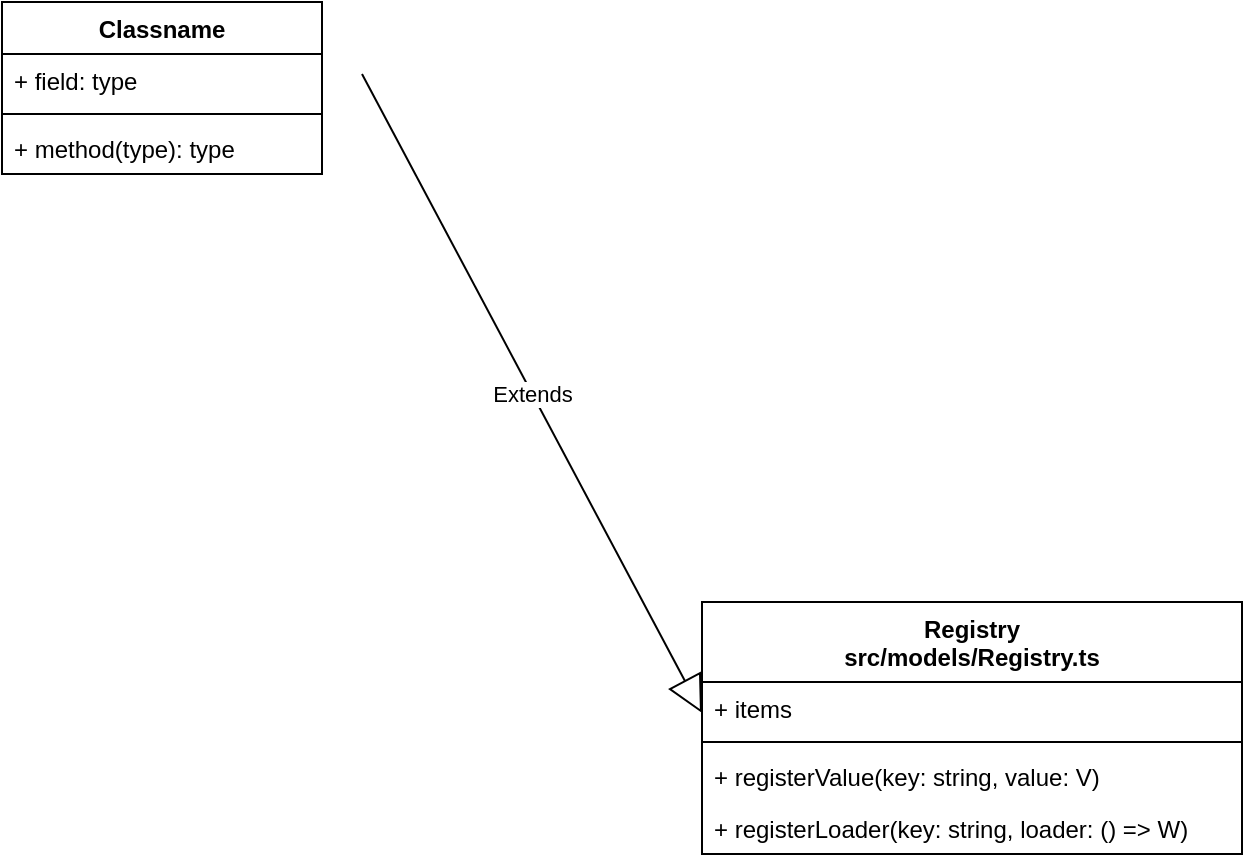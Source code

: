 <mxfile version="16.4.2" type="github">
  <diagram id="PTJ9c7ZdVEwkmotdVGtT" name="Page-1">
    <mxGraphModel dx="1426" dy="794" grid="1" gridSize="10" guides="1" tooltips="1" connect="1" arrows="1" fold="1" page="1" pageScale="1" pageWidth="3300" pageHeight="4681" math="0" shadow="0">
      <root>
        <mxCell id="0" />
        <mxCell id="1" parent="0" />
        <mxCell id="rIG7xJCUm3hWrijcsFpA-4" value="Registry&#xa;src/models/Registry.ts" style="swimlane;fontStyle=1;align=center;verticalAlign=top;childLayout=stackLayout;horizontal=1;startSize=40;horizontalStack=0;resizeParent=1;resizeParentMax=0;resizeLast=0;collapsible=1;marginBottom=0;" vertex="1" parent="1">
          <mxGeometry x="1470" y="340" width="270" height="126" as="geometry">
            <mxRectangle x="1070" y="330" width="80" height="26" as="alternateBounds" />
          </mxGeometry>
        </mxCell>
        <mxCell id="rIG7xJCUm3hWrijcsFpA-5" value="+ items" style="text;strokeColor=none;fillColor=none;align=left;verticalAlign=top;spacingLeft=4;spacingRight=4;overflow=hidden;rotatable=0;points=[[0,0.5],[1,0.5]];portConstraint=eastwest;" vertex="1" parent="rIG7xJCUm3hWrijcsFpA-4">
          <mxGeometry y="40" width="270" height="26" as="geometry" />
        </mxCell>
        <mxCell id="rIG7xJCUm3hWrijcsFpA-6" value="" style="line;strokeWidth=1;fillColor=none;align=left;verticalAlign=middle;spacingTop=-1;spacingLeft=3;spacingRight=3;rotatable=0;labelPosition=right;points=[];portConstraint=eastwest;" vertex="1" parent="rIG7xJCUm3hWrijcsFpA-4">
          <mxGeometry y="66" width="270" height="8" as="geometry" />
        </mxCell>
        <mxCell id="rIG7xJCUm3hWrijcsFpA-7" value="+ registerValue(key: string, value: V)" style="text;strokeColor=none;fillColor=none;align=left;verticalAlign=top;spacingLeft=4;spacingRight=4;overflow=hidden;rotatable=0;points=[[0,0.5],[1,0.5]];portConstraint=eastwest;" vertex="1" parent="rIG7xJCUm3hWrijcsFpA-4">
          <mxGeometry y="74" width="270" height="26" as="geometry" />
        </mxCell>
        <mxCell id="rIG7xJCUm3hWrijcsFpA-12" value="+ registerLoader(key: string, loader: () =&gt; W)" style="text;strokeColor=none;fillColor=none;align=left;verticalAlign=top;spacingLeft=4;spacingRight=4;overflow=hidden;rotatable=0;points=[[0,0.5],[1,0.5]];portConstraint=eastwest;" vertex="1" parent="rIG7xJCUm3hWrijcsFpA-4">
          <mxGeometry y="100" width="270" height="26" as="geometry" />
        </mxCell>
        <mxCell id="rIG7xJCUm3hWrijcsFpA-13" value="Extends" style="endArrow=block;endSize=16;endFill=0;html=1;rounded=0;exitX=1;exitY=0.5;exitDx=0;exitDy=0;" edge="1" parent="1">
          <mxGeometry width="160" relative="1" as="geometry">
            <mxPoint x="1300" y="76" as="sourcePoint" />
            <mxPoint x="1470" y="395.5" as="targetPoint" />
          </mxGeometry>
        </mxCell>
        <mxCell id="rIG7xJCUm3hWrijcsFpA-31" value="Classname" style="swimlane;fontStyle=1;align=center;verticalAlign=top;childLayout=stackLayout;horizontal=1;startSize=26;horizontalStack=0;resizeParent=1;resizeParentMax=0;resizeLast=0;collapsible=1;marginBottom=0;" vertex="1" parent="1">
          <mxGeometry x="1120" y="40" width="160" height="86" as="geometry" />
        </mxCell>
        <mxCell id="rIG7xJCUm3hWrijcsFpA-32" value="+ field: type" style="text;strokeColor=none;fillColor=none;align=left;verticalAlign=top;spacingLeft=4;spacingRight=4;overflow=hidden;rotatable=0;points=[[0,0.5],[1,0.5]];portConstraint=eastwest;" vertex="1" parent="rIG7xJCUm3hWrijcsFpA-31">
          <mxGeometry y="26" width="160" height="26" as="geometry" />
        </mxCell>
        <mxCell id="rIG7xJCUm3hWrijcsFpA-33" value="" style="line;strokeWidth=1;fillColor=none;align=left;verticalAlign=middle;spacingTop=-1;spacingLeft=3;spacingRight=3;rotatable=0;labelPosition=right;points=[];portConstraint=eastwest;" vertex="1" parent="rIG7xJCUm3hWrijcsFpA-31">
          <mxGeometry y="52" width="160" height="8" as="geometry" />
        </mxCell>
        <mxCell id="rIG7xJCUm3hWrijcsFpA-34" value="+ method(type): type" style="text;strokeColor=none;fillColor=none;align=left;verticalAlign=top;spacingLeft=4;spacingRight=4;overflow=hidden;rotatable=0;points=[[0,0.5],[1,0.5]];portConstraint=eastwest;" vertex="1" parent="rIG7xJCUm3hWrijcsFpA-31">
          <mxGeometry y="60" width="160" height="26" as="geometry" />
        </mxCell>
      </root>
    </mxGraphModel>
  </diagram>
</mxfile>
